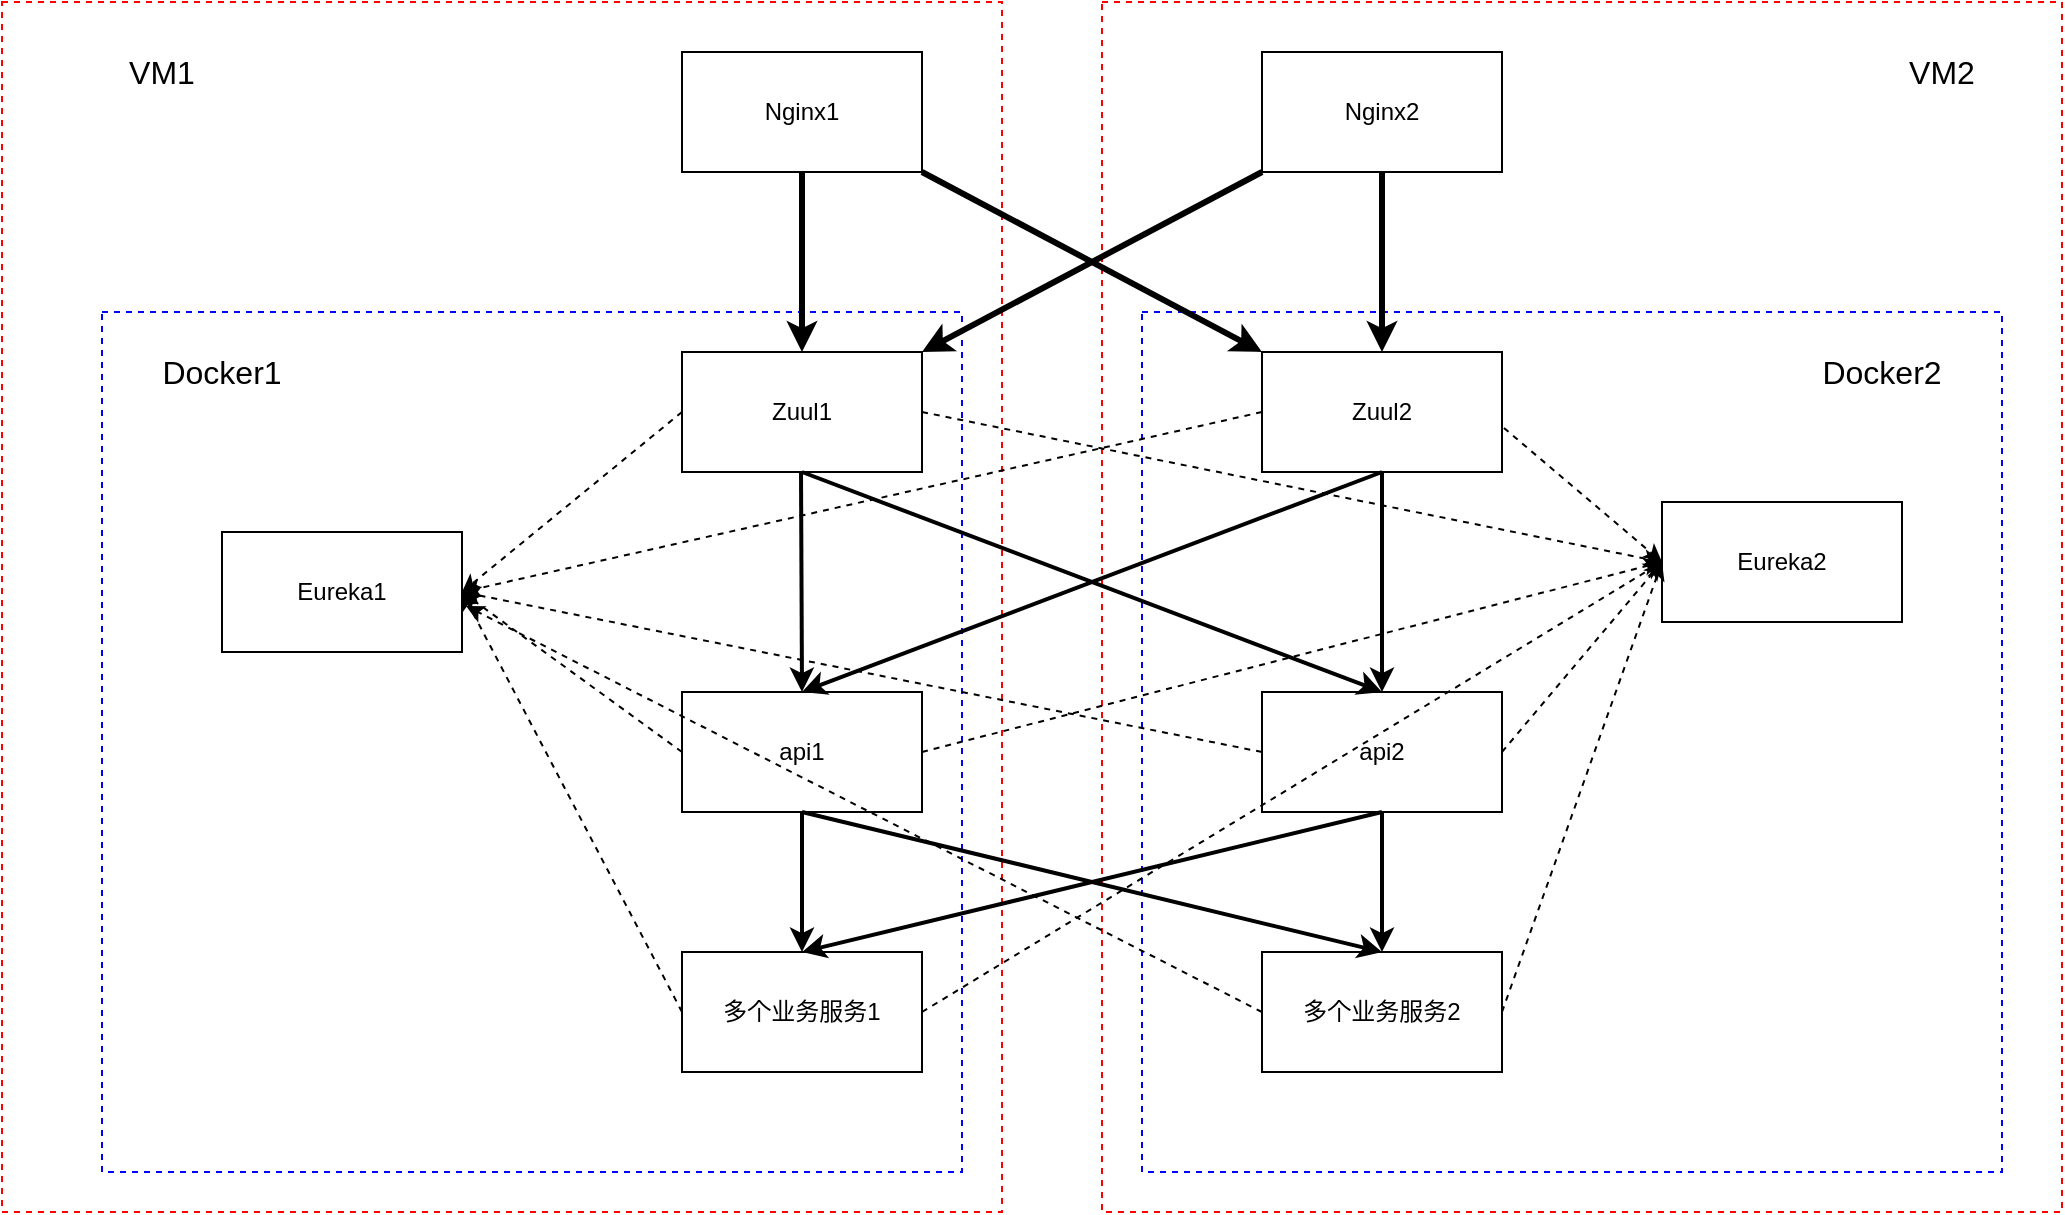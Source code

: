 <mxfile version="13.4.9" type="github">
  <diagram name="Page-1" id="822b0af5-4adb-64df-f703-e8dfc1f81529">
    <mxGraphModel dx="1360" dy="802" grid="1" gridSize="10" guides="1" tooltips="1" connect="1" arrows="1" fold="1" page="1" pageScale="1" pageWidth="1100" pageHeight="850" background="#ffffff" math="0" shadow="0">
      <root>
        <mxCell id="0" />
        <mxCell id="1" parent="0" />
        <mxCell id="Jwwh-HOvZ4n604pUyPyW-54" value="" style="rounded=0;whiteSpace=wrap;html=1;dashed=1;fillColor=none;strokeColor=#0000FF;" vertex="1" parent="1">
          <mxGeometry x="620" y="330" width="430" height="430" as="geometry" />
        </mxCell>
        <mxCell id="Jwwh-HOvZ4n604pUyPyW-50" value="" style="rounded=0;whiteSpace=wrap;html=1;fillColor=none;dashed=1;strokeColor=#FF0000;" vertex="1" parent="1">
          <mxGeometry x="600" y="175" width="480" height="605" as="geometry" />
        </mxCell>
        <mxCell id="Jwwh-HOvZ4n604pUyPyW-52" value="" style="rounded=0;whiteSpace=wrap;html=1;dashed=1;fillColor=none;strokeColor=#0000FF;" vertex="1" parent="1">
          <mxGeometry x="100" y="330" width="430" height="430" as="geometry" />
        </mxCell>
        <mxCell id="Jwwh-HOvZ4n604pUyPyW-47" value="" style="rounded=0;whiteSpace=wrap;html=1;fillColor=none;dashed=1;strokeColor=#FF0000;shadow=0;glass=0;" vertex="1" parent="1">
          <mxGeometry x="50" y="175" width="500" height="605" as="geometry" />
        </mxCell>
        <mxCell id="Jwwh-HOvZ4n604pUyPyW-6" style="edgeStyle=orthogonalEdgeStyle;rounded=0;orthogonalLoop=1;jettySize=auto;html=1;entryX=0.5;entryY=0;entryDx=0;entryDy=0;strokeWidth=3;" edge="1" parent="1" source="Jwwh-HOvZ4n604pUyPyW-1" target="Jwwh-HOvZ4n604pUyPyW-3">
          <mxGeometry relative="1" as="geometry" />
        </mxCell>
        <mxCell id="Jwwh-HOvZ4n604pUyPyW-1" value="Nginx1" style="rounded=0;whiteSpace=wrap;html=1;" vertex="1" parent="1">
          <mxGeometry x="390" y="200" width="120" height="60" as="geometry" />
        </mxCell>
        <mxCell id="Jwwh-HOvZ4n604pUyPyW-7" style="edgeStyle=orthogonalEdgeStyle;rounded=0;orthogonalLoop=1;jettySize=auto;html=1;entryX=0.5;entryY=0;entryDx=0;entryDy=0;strokeWidth=3;" edge="1" parent="1" source="Jwwh-HOvZ4n604pUyPyW-2" target="Jwwh-HOvZ4n604pUyPyW-4">
          <mxGeometry relative="1" as="geometry" />
        </mxCell>
        <mxCell id="Jwwh-HOvZ4n604pUyPyW-2" value="Nginx2" style="rounded=0;whiteSpace=wrap;html=1;" vertex="1" parent="1">
          <mxGeometry x="680" y="200" width="120" height="60" as="geometry" />
        </mxCell>
        <mxCell id="Jwwh-HOvZ4n604pUyPyW-3" value="Zuul1" style="rounded=0;whiteSpace=wrap;html=1;" vertex="1" parent="1">
          <mxGeometry x="390" y="350" width="120" height="60" as="geometry" />
        </mxCell>
        <mxCell id="Jwwh-HOvZ4n604pUyPyW-4" value="Zuul2" style="rounded=0;whiteSpace=wrap;html=1;" vertex="1" parent="1">
          <mxGeometry x="680" y="350" width="120" height="60" as="geometry" />
        </mxCell>
        <mxCell id="Jwwh-HOvZ4n604pUyPyW-11" value="" style="endArrow=classic;html=1;exitX=0;exitY=1;exitDx=0;exitDy=0;entryX=1;entryY=0;entryDx=0;entryDy=0;strokeWidth=3;" edge="1" parent="1" source="Jwwh-HOvZ4n604pUyPyW-2" target="Jwwh-HOvZ4n604pUyPyW-3">
          <mxGeometry width="50" height="50" relative="1" as="geometry">
            <mxPoint x="580" y="440" as="sourcePoint" />
            <mxPoint x="520" y="480" as="targetPoint" />
          </mxGeometry>
        </mxCell>
        <mxCell id="Jwwh-HOvZ4n604pUyPyW-12" value="" style="endArrow=classic;html=1;entryX=0;entryY=0;entryDx=0;entryDy=0;exitX=1;exitY=1;exitDx=0;exitDy=0;strokeWidth=3;" edge="1" parent="1" source="Jwwh-HOvZ4n604pUyPyW-1" target="Jwwh-HOvZ4n604pUyPyW-4">
          <mxGeometry width="50" height="50" relative="1" as="geometry">
            <mxPoint x="530" y="320" as="sourcePoint" />
            <mxPoint x="580" y="270" as="targetPoint" />
          </mxGeometry>
        </mxCell>
        <mxCell id="Jwwh-HOvZ4n604pUyPyW-13" value="Eureka1" style="rounded=0;whiteSpace=wrap;html=1;" vertex="1" parent="1">
          <mxGeometry x="160" y="440" width="120" height="60" as="geometry" />
        </mxCell>
        <mxCell id="Jwwh-HOvZ4n604pUyPyW-14" value="Eureka2" style="rounded=0;whiteSpace=wrap;html=1;" vertex="1" parent="1">
          <mxGeometry x="880" y="425" width="120" height="60" as="geometry" />
        </mxCell>
        <mxCell id="Jwwh-HOvZ4n604pUyPyW-16" value="" style="endArrow=classic;html=1;entryX=0.5;entryY=0;entryDx=0;entryDy=0;exitX=0.5;exitY=1;exitDx=0;exitDy=0;strokeWidth=2;" edge="1" parent="1" source="Jwwh-HOvZ4n604pUyPyW-4" target="Jwwh-HOvZ4n604pUyPyW-29">
          <mxGeometry relative="1" as="geometry">
            <mxPoint x="520" y="480" as="sourcePoint" />
            <mxPoint x="620" y="480" as="targetPoint" />
          </mxGeometry>
        </mxCell>
        <mxCell id="Jwwh-HOvZ4n604pUyPyW-21" value="" style="endArrow=classic;html=1;dashed=1;entryX=1;entryY=0.5;entryDx=0;entryDy=0;exitX=0;exitY=0.5;exitDx=0;exitDy=0;" edge="1" parent="1" source="Jwwh-HOvZ4n604pUyPyW-3" target="Jwwh-HOvZ4n604pUyPyW-13">
          <mxGeometry relative="1" as="geometry">
            <mxPoint x="110" y="290" as="sourcePoint" />
            <mxPoint x="270" y="290" as="targetPoint" />
          </mxGeometry>
        </mxCell>
        <mxCell id="Jwwh-HOvZ4n604pUyPyW-25" value="" style="endArrow=classic;html=1;dashed=1;entryX=1;entryY=0.5;entryDx=0;entryDy=0;exitX=0;exitY=0.5;exitDx=0;exitDy=0;" edge="1" parent="1" source="Jwwh-HOvZ4n604pUyPyW-4" target="Jwwh-HOvZ4n604pUyPyW-13">
          <mxGeometry relative="1" as="geometry">
            <mxPoint x="400" y="390" as="sourcePoint" />
            <mxPoint x="220" y="470" as="targetPoint" />
          </mxGeometry>
        </mxCell>
        <mxCell id="Jwwh-HOvZ4n604pUyPyW-26" value="" style="endArrow=classic;html=1;dashed=1;exitX=1;exitY=0.5;exitDx=0;exitDy=0;entryX=0;entryY=0.5;entryDx=0;entryDy=0;" edge="1" parent="1" source="Jwwh-HOvZ4n604pUyPyW-3" target="Jwwh-HOvZ4n604pUyPyW-14">
          <mxGeometry relative="1" as="geometry">
            <mxPoint x="390" y="490" as="sourcePoint" />
            <mxPoint x="220" y="570" as="targetPoint" />
          </mxGeometry>
        </mxCell>
        <mxCell id="Jwwh-HOvZ4n604pUyPyW-27" value="" style="endArrow=classic;html=1;dashed=1;exitX=1.008;exitY=0.633;exitDx=0;exitDy=0;exitPerimeter=0;entryX=0;entryY=0.5;entryDx=0;entryDy=0;" edge="1" parent="1" source="Jwwh-HOvZ4n604pUyPyW-4" target="Jwwh-HOvZ4n604pUyPyW-14">
          <mxGeometry relative="1" as="geometry">
            <mxPoint x="390" y="490" as="sourcePoint" />
            <mxPoint x="850" y="460" as="targetPoint" />
          </mxGeometry>
        </mxCell>
        <mxCell id="Jwwh-HOvZ4n604pUyPyW-28" value="api1" style="rounded=0;whiteSpace=wrap;html=1;" vertex="1" parent="1">
          <mxGeometry x="390" y="520" width="120" height="60" as="geometry" />
        </mxCell>
        <mxCell id="Jwwh-HOvZ4n604pUyPyW-29" value="api2" style="rounded=0;whiteSpace=wrap;html=1;" vertex="1" parent="1">
          <mxGeometry x="680" y="520" width="120" height="60" as="geometry" />
        </mxCell>
        <mxCell id="Jwwh-HOvZ4n604pUyPyW-31" value="" style="endArrow=classic;html=1;entryX=0.5;entryY=0;entryDx=0;entryDy=0;strokeWidth=2;" edge="1" parent="1" target="Jwwh-HOvZ4n604pUyPyW-28">
          <mxGeometry relative="1" as="geometry">
            <mxPoint x="740" y="410" as="sourcePoint" />
            <mxPoint x="750" y="530" as="targetPoint" />
          </mxGeometry>
        </mxCell>
        <mxCell id="Jwwh-HOvZ4n604pUyPyW-32" value="" style="endArrow=classic;html=1;entryX=0.5;entryY=0;entryDx=0;entryDy=0;exitX=0.5;exitY=1;exitDx=0;exitDy=0;strokeWidth=2;" edge="1" parent="1" target="Jwwh-HOvZ4n604pUyPyW-28">
          <mxGeometry relative="1" as="geometry">
            <mxPoint x="449.5" y="410" as="sourcePoint" />
            <mxPoint x="449.5" y="520" as="targetPoint" />
          </mxGeometry>
        </mxCell>
        <mxCell id="Jwwh-HOvZ4n604pUyPyW-33" value="" style="endArrow=classic;html=1;entryX=0.5;entryY=0;entryDx=0;entryDy=0;strokeWidth=2;" edge="1" parent="1" target="Jwwh-HOvZ4n604pUyPyW-29">
          <mxGeometry relative="1" as="geometry">
            <mxPoint x="450" y="410" as="sourcePoint" />
            <mxPoint x="460" y="490" as="targetPoint" />
          </mxGeometry>
        </mxCell>
        <mxCell id="Jwwh-HOvZ4n604pUyPyW-34" value="" style="endArrow=classic;html=1;dashed=1;entryX=1;entryY=0.5;entryDx=0;entryDy=0;exitX=0;exitY=0.5;exitDx=0;exitDy=0;" edge="1" parent="1" source="Jwwh-HOvZ4n604pUyPyW-28" target="Jwwh-HOvZ4n604pUyPyW-13">
          <mxGeometry relative="1" as="geometry">
            <mxPoint x="400" y="390" as="sourcePoint" />
            <mxPoint x="290" y="480" as="targetPoint" />
          </mxGeometry>
        </mxCell>
        <mxCell id="Jwwh-HOvZ4n604pUyPyW-35" value="" style="endArrow=classic;html=1;dashed=1;entryX=0;entryY=0.5;entryDx=0;entryDy=0;exitX=1;exitY=0.5;exitDx=0;exitDy=0;" edge="1" parent="1" source="Jwwh-HOvZ4n604pUyPyW-28" target="Jwwh-HOvZ4n604pUyPyW-14">
          <mxGeometry relative="1" as="geometry">
            <mxPoint x="350" y="580" as="sourcePoint" />
            <mxPoint x="290" y="480" as="targetPoint" />
          </mxGeometry>
        </mxCell>
        <mxCell id="Jwwh-HOvZ4n604pUyPyW-36" value="" style="endArrow=classic;html=1;dashed=1;entryX=1;entryY=0.5;entryDx=0;entryDy=0;exitX=0;exitY=0.5;exitDx=0;exitDy=0;" edge="1" parent="1" source="Jwwh-HOvZ4n604pUyPyW-29" target="Jwwh-HOvZ4n604pUyPyW-13">
          <mxGeometry relative="1" as="geometry">
            <mxPoint x="400" y="560" as="sourcePoint" />
            <mxPoint x="290" y="480" as="targetPoint" />
          </mxGeometry>
        </mxCell>
        <mxCell id="Jwwh-HOvZ4n604pUyPyW-37" value="" style="endArrow=classic;html=1;dashed=1;entryX=0;entryY=0.5;entryDx=0;entryDy=0;exitX=1;exitY=0.5;exitDx=0;exitDy=0;" edge="1" parent="1" source="Jwwh-HOvZ4n604pUyPyW-29" target="Jwwh-HOvZ4n604pUyPyW-14">
          <mxGeometry relative="1" as="geometry">
            <mxPoint x="390" y="650" as="sourcePoint" />
            <mxPoint x="280" y="570" as="targetPoint" />
          </mxGeometry>
        </mxCell>
        <mxCell id="Jwwh-HOvZ4n604pUyPyW-38" value="多个业务服务1" style="rounded=0;whiteSpace=wrap;html=1;" vertex="1" parent="1">
          <mxGeometry x="390" y="650" width="120" height="60" as="geometry" />
        </mxCell>
        <mxCell id="Jwwh-HOvZ4n604pUyPyW-39" value="" style="endArrow=classic;html=1;entryX=0.5;entryY=0;entryDx=0;entryDy=0;exitX=0.5;exitY=1;exitDx=0;exitDy=0;strokeWidth=2;" edge="1" parent="1" source="Jwwh-HOvZ4n604pUyPyW-28" target="Jwwh-HOvZ4n604pUyPyW-38">
          <mxGeometry relative="1" as="geometry">
            <mxPoint x="610" y="590" as="sourcePoint" />
            <mxPoint x="610.5" y="700" as="targetPoint" />
          </mxGeometry>
        </mxCell>
        <mxCell id="Jwwh-HOvZ4n604pUyPyW-40" value="多个业务服务2" style="rounded=0;whiteSpace=wrap;html=1;" vertex="1" parent="1">
          <mxGeometry x="680" y="650" width="120" height="60" as="geometry" />
        </mxCell>
        <mxCell id="Jwwh-HOvZ4n604pUyPyW-42" value="" style="endArrow=classic;html=1;entryX=0.5;entryY=0;entryDx=0;entryDy=0;exitX=0.5;exitY=1;exitDx=0;exitDy=0;strokeWidth=2;" edge="1" parent="1" source="Jwwh-HOvZ4n604pUyPyW-29" target="Jwwh-HOvZ4n604pUyPyW-40">
          <mxGeometry relative="1" as="geometry">
            <mxPoint x="460" y="590" as="sourcePoint" />
            <mxPoint x="460" y="660" as="targetPoint" />
          </mxGeometry>
        </mxCell>
        <mxCell id="Jwwh-HOvZ4n604pUyPyW-43" value="" style="endArrow=classic;html=1;dashed=1;entryX=1;entryY=0.5;entryDx=0;entryDy=0;exitX=0;exitY=0.5;exitDx=0;exitDy=0;" edge="1" parent="1" source="Jwwh-HOvZ4n604pUyPyW-38" target="Jwwh-HOvZ4n604pUyPyW-13">
          <mxGeometry relative="1" as="geometry">
            <mxPoint x="400" y="560" as="sourcePoint" />
            <mxPoint x="290" y="480" as="targetPoint" />
          </mxGeometry>
        </mxCell>
        <mxCell id="Jwwh-HOvZ4n604pUyPyW-44" value="" style="endArrow=classic;html=1;dashed=1;entryX=0;entryY=0.5;entryDx=0;entryDy=0;exitX=1;exitY=0.5;exitDx=0;exitDy=0;" edge="1" parent="1" source="Jwwh-HOvZ4n604pUyPyW-38" target="Jwwh-HOvZ4n604pUyPyW-14">
          <mxGeometry relative="1" as="geometry">
            <mxPoint x="310" y="730" as="sourcePoint" />
            <mxPoint x="200" y="520" as="targetPoint" />
          </mxGeometry>
        </mxCell>
        <mxCell id="Jwwh-HOvZ4n604pUyPyW-45" value="" style="endArrow=classic;html=1;dashed=1;entryX=1.017;entryY=0.617;entryDx=0;entryDy=0;exitX=0;exitY=0.5;exitDx=0;exitDy=0;entryPerimeter=0;" edge="1" parent="1" source="Jwwh-HOvZ4n604pUyPyW-40" target="Jwwh-HOvZ4n604pUyPyW-13">
          <mxGeometry relative="1" as="geometry">
            <mxPoint x="400" y="690" as="sourcePoint" />
            <mxPoint x="290" y="480" as="targetPoint" />
          </mxGeometry>
        </mxCell>
        <mxCell id="Jwwh-HOvZ4n604pUyPyW-46" value="" style="endArrow=classic;html=1;dashed=1;entryX=0;entryY=0.5;entryDx=0;entryDy=0;exitX=1;exitY=0.5;exitDx=0;exitDy=0;" edge="1" parent="1" source="Jwwh-HOvZ4n604pUyPyW-40" target="Jwwh-HOvZ4n604pUyPyW-14">
          <mxGeometry relative="1" as="geometry">
            <mxPoint x="400" y="690" as="sourcePoint" />
            <mxPoint x="290" y="480" as="targetPoint" />
          </mxGeometry>
        </mxCell>
        <mxCell id="Jwwh-HOvZ4n604pUyPyW-49" value="&lt;font style=&quot;font-size: 16px&quot;&gt;VM1&lt;/font&gt;" style="text;html=1;strokeColor=none;fillColor=none;align=center;verticalAlign=middle;whiteSpace=wrap;rounded=0;dashed=1;" vertex="1" parent="1">
          <mxGeometry x="100" y="200" width="60" height="20" as="geometry" />
        </mxCell>
        <mxCell id="Jwwh-HOvZ4n604pUyPyW-51" value="&lt;font style=&quot;font-size: 16px&quot;&gt;VM2&lt;/font&gt;" style="text;html=1;strokeColor=none;fillColor=none;align=center;verticalAlign=middle;whiteSpace=wrap;rounded=0;dashed=1;" vertex="1" parent="1">
          <mxGeometry x="990" y="200" width="60" height="20" as="geometry" />
        </mxCell>
        <mxCell id="Jwwh-HOvZ4n604pUyPyW-53" value="&lt;font style=&quot;font-size: 16px&quot;&gt;Docker1&lt;/font&gt;" style="text;html=1;strokeColor=none;fillColor=none;align=center;verticalAlign=middle;whiteSpace=wrap;rounded=0;dashed=1;" vertex="1" parent="1">
          <mxGeometry x="130" y="350" width="60" height="20" as="geometry" />
        </mxCell>
        <mxCell id="Jwwh-HOvZ4n604pUyPyW-55" value="&lt;font style=&quot;font-size: 16px&quot;&gt;Docker2&lt;/font&gt;" style="text;html=1;strokeColor=none;fillColor=none;align=center;verticalAlign=middle;whiteSpace=wrap;rounded=0;dashed=1;" vertex="1" parent="1">
          <mxGeometry x="960" y="350" width="60" height="20" as="geometry" />
        </mxCell>
        <mxCell id="Jwwh-HOvZ4n604pUyPyW-57" value="" style="endArrow=classic;html=1;entryX=0.5;entryY=0;entryDx=0;entryDy=0;strokeWidth=2;" edge="1" parent="1" target="Jwwh-HOvZ4n604pUyPyW-40">
          <mxGeometry relative="1" as="geometry">
            <mxPoint x="450" y="580" as="sourcePoint" />
            <mxPoint x="460" y="660" as="targetPoint" />
          </mxGeometry>
        </mxCell>
        <mxCell id="Jwwh-HOvZ4n604pUyPyW-58" value="" style="endArrow=classic;html=1;strokeWidth=2;exitX=0.5;exitY=1;exitDx=0;exitDy=0;entryX=0.5;entryY=0;entryDx=0;entryDy=0;" edge="1" parent="1" source="Jwwh-HOvZ4n604pUyPyW-29" target="Jwwh-HOvZ4n604pUyPyW-38">
          <mxGeometry relative="1" as="geometry">
            <mxPoint x="460" y="590" as="sourcePoint" />
            <mxPoint x="750" y="660" as="targetPoint" />
          </mxGeometry>
        </mxCell>
      </root>
    </mxGraphModel>
  </diagram>
</mxfile>
